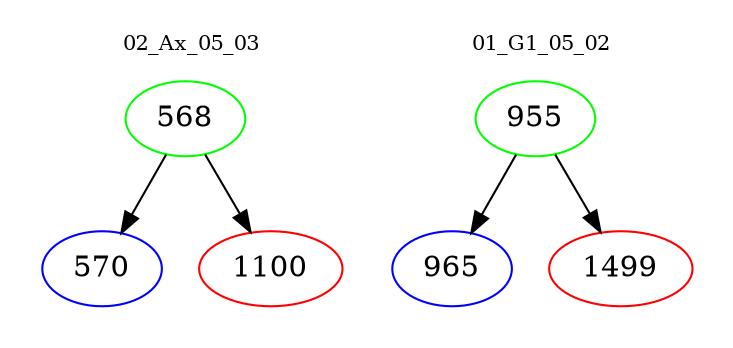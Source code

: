 digraph{
subgraph cluster_0 {
color = white
label = "02_Ax_05_03";
fontsize=10;
T0_568 [label="568", color="green"]
T0_568 -> T0_570 [color="black"]
T0_570 [label="570", color="blue"]
T0_568 -> T0_1100 [color="black"]
T0_1100 [label="1100", color="red"]
}
subgraph cluster_1 {
color = white
label = "01_G1_05_02";
fontsize=10;
T1_955 [label="955", color="green"]
T1_955 -> T1_965 [color="black"]
T1_965 [label="965", color="blue"]
T1_955 -> T1_1499 [color="black"]
T1_1499 [label="1499", color="red"]
}
}
